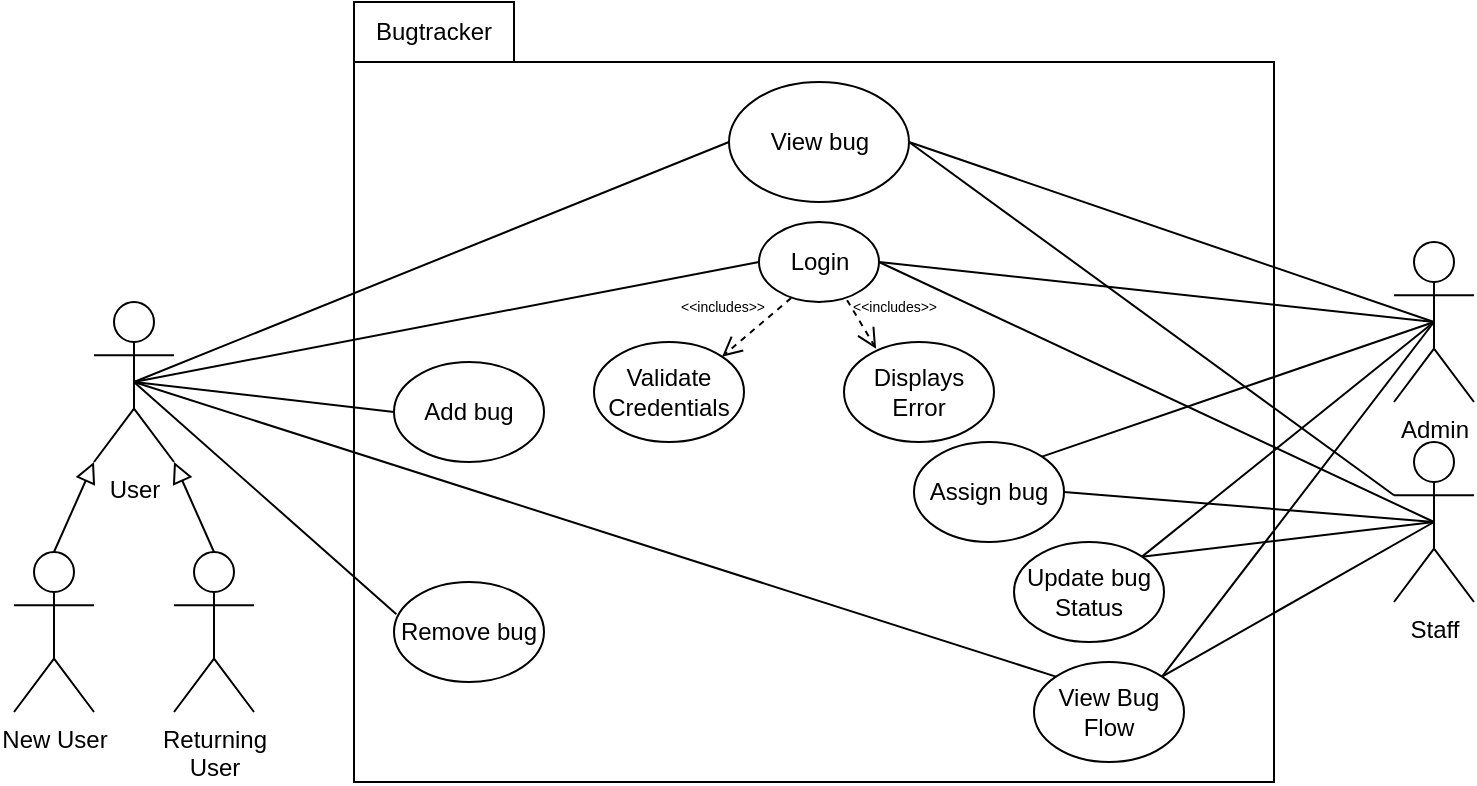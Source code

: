 <mxfile version="14.8.0" type="device"><diagram id="htUOql4fmRfIhIsS9D7E" name="Page-1"><mxGraphModel dx="1038" dy="547" grid="1" gridSize="10" guides="1" tooltips="1" connect="1" arrows="1" fold="1" page="1" pageScale="1" pageWidth="850" pageHeight="1100" math="0" shadow="0"><root><mxCell id="0"/><mxCell id="1" parent="0"/><mxCell id="-09R4YyhZi9bOKs-OK6l-1" value="" style="shape=folder;fontStyle=1;tabWidth=80;tabHeight=30;tabPosition=left;html=1;boundedLbl=1;" parent="1" vertex="1"><mxGeometry x="240" y="80" width="460" height="390" as="geometry"/></mxCell><mxCell id="-09R4YyhZi9bOKs-OK6l-2" value="Bugtracker" style="text;html=1;strokeColor=none;fillColor=none;align=center;verticalAlign=middle;whiteSpace=wrap;rounded=0;" parent="1" vertex="1"><mxGeometry x="240" y="80" width="80" height="30" as="geometry"/></mxCell><mxCell id="-09R4YyhZi9bOKs-OK6l-3" value="User" style="shape=umlActor;verticalLabelPosition=bottom;verticalAlign=top;html=1;outlineConnect=0;" parent="1" vertex="1"><mxGeometry x="110" y="230" width="40" height="80" as="geometry"/></mxCell><mxCell id="-09R4YyhZi9bOKs-OK6l-6" value="Admin" style="shape=umlActor;verticalLabelPosition=bottom;verticalAlign=top;html=1;outlineConnect=0;" parent="1" vertex="1"><mxGeometry x="760" y="200" width="40" height="80" as="geometry"/></mxCell><mxCell id="-09R4YyhZi9bOKs-OK6l-9" value="View bug" style="ellipse;whiteSpace=wrap;html=1;" parent="1" vertex="1"><mxGeometry x="427.5" y="120" width="90" height="60" as="geometry"/></mxCell><mxCell id="-09R4YyhZi9bOKs-OK6l-10" value="Add bug" style="ellipse;whiteSpace=wrap;html=1;" parent="1" vertex="1"><mxGeometry x="260" y="260" width="75" height="50" as="geometry"/></mxCell><mxCell id="-09R4YyhZi9bOKs-OK6l-14" value="" style="endArrow=none;html=1;entryX=0;entryY=0.5;entryDx=0;entryDy=0;exitX=0.5;exitY=0.5;exitDx=0;exitDy=0;exitPerimeter=0;" parent="1" source="-09R4YyhZi9bOKs-OK6l-3" target="-09R4YyhZi9bOKs-OK6l-9" edge="1"><mxGeometry width="50" height="50" relative="1" as="geometry"><mxPoint x="95" y="160" as="sourcePoint"/><mxPoint x="390.28" y="100" as="targetPoint"/></mxGeometry></mxCell><mxCell id="-09R4YyhZi9bOKs-OK6l-15" value="" style="endArrow=none;html=1;entryX=0;entryY=0.5;entryDx=0;entryDy=0;exitX=0.5;exitY=0.5;exitDx=0;exitDy=0;exitPerimeter=0;" parent="1" source="-09R4YyhZi9bOKs-OK6l-3" target="-09R4YyhZi9bOKs-OK6l-10" edge="1"><mxGeometry width="50" height="50" relative="1" as="geometry"><mxPoint x="105" y="170" as="sourcePoint"/><mxPoint x="400.28" y="110" as="targetPoint"/></mxGeometry></mxCell><mxCell id="-09R4YyhZi9bOKs-OK6l-16" value="Login" style="ellipse;whiteSpace=wrap;html=1;" parent="1" vertex="1"><mxGeometry x="442.5" y="190" width="60" height="40" as="geometry"/></mxCell><mxCell id="-09R4YyhZi9bOKs-OK6l-19" value="" style="endArrow=none;html=1;entryX=1;entryY=0.5;entryDx=0;entryDy=0;exitX=0.5;exitY=0.5;exitDx=0;exitDy=0;exitPerimeter=0;" parent="1" source="-09R4YyhZi9bOKs-OK6l-6" target="-09R4YyhZi9bOKs-OK6l-9" edge="1"><mxGeometry width="50" height="50" relative="1" as="geometry"><mxPoint x="660" y="160" as="sourcePoint"/><mxPoint x="480.28" y="100" as="targetPoint"/></mxGeometry></mxCell><mxCell id="-09R4YyhZi9bOKs-OK6l-20" value="Remove bug" style="ellipse;whiteSpace=wrap;html=1;" parent="1" vertex="1"><mxGeometry x="260" y="370" width="75" height="50" as="geometry"/></mxCell><mxCell id="-09R4YyhZi9bOKs-OK6l-22" value="" style="endArrow=none;html=1;entryX=0.016;entryY=0.323;entryDx=0;entryDy=0;exitX=0.5;exitY=0.5;exitDx=0;exitDy=0;exitPerimeter=0;entryPerimeter=0;" parent="1" source="-09R4YyhZi9bOKs-OK6l-3" target="-09R4YyhZi9bOKs-OK6l-20" edge="1"><mxGeometry width="50" height="50" relative="1" as="geometry"><mxPoint x="180" y="255" as="sourcePoint"/><mxPoint x="320" y="255" as="targetPoint"/></mxGeometry></mxCell><mxCell id="-09R4YyhZi9bOKs-OK6l-26" value="Assign bug" style="ellipse;whiteSpace=wrap;html=1;" parent="1" vertex="1"><mxGeometry x="520" y="300" width="75" height="50" as="geometry"/></mxCell><mxCell id="-09R4YyhZi9bOKs-OK6l-28" value="Update bug&lt;br&gt;Status" style="ellipse;whiteSpace=wrap;html=1;" parent="1" vertex="1"><mxGeometry x="570" y="350" width="75" height="50" as="geometry"/></mxCell><mxCell id="-09R4YyhZi9bOKs-OK6l-32" value="" style="endArrow=none;html=1;entryX=1;entryY=0;entryDx=0;entryDy=0;exitX=0.5;exitY=0.5;exitDx=0;exitDy=0;exitPerimeter=0;" parent="1" source="-09R4YyhZi9bOKs-OK6l-6" target="-09R4YyhZi9bOKs-OK6l-26" edge="1"><mxGeometry width="50" height="50" relative="1" as="geometry"><mxPoint x="680" y="260" as="sourcePoint"/><mxPoint x="480" y="170" as="targetPoint"/></mxGeometry></mxCell><mxCell id="-09R4YyhZi9bOKs-OK6l-33" value="" style="endArrow=none;html=1;entryX=1;entryY=0;entryDx=0;entryDy=0;exitX=0.5;exitY=0.5;exitDx=0;exitDy=0;exitPerimeter=0;" parent="1" source="-09R4YyhZi9bOKs-OK6l-6" target="-09R4YyhZi9bOKs-OK6l-28" edge="1"><mxGeometry width="50" height="50" relative="1" as="geometry"><mxPoint x="680" y="260" as="sourcePoint"/><mxPoint x="560" y="250" as="targetPoint"/></mxGeometry></mxCell><mxCell id="-09R4YyhZi9bOKs-OK6l-35" value="" style="endArrow=none;html=1;entryX=1;entryY=0.5;entryDx=0;entryDy=0;exitX=0.5;exitY=0.5;exitDx=0;exitDy=0;exitPerimeter=0;" parent="1" source="-09R4YyhZi9bOKs-OK6l-6" target="-09R4YyhZi9bOKs-OK6l-16" edge="1"><mxGeometry width="50" height="50" relative="1" as="geometry"><mxPoint x="730" y="330" as="sourcePoint"/><mxPoint x="600" y="320" as="targetPoint"/></mxGeometry></mxCell><mxCell id="-09R4YyhZi9bOKs-OK6l-36" value="" style="endArrow=none;html=1;entryX=0;entryY=0.5;entryDx=0;entryDy=0;exitX=0.5;exitY=0.5;exitDx=0;exitDy=0;exitPerimeter=0;" parent="1" source="-09R4YyhZi9bOKs-OK6l-3" target="-09R4YyhZi9bOKs-OK6l-16" edge="1"><mxGeometry width="50" height="50" relative="1" as="geometry"><mxPoint x="150" y="245" as="sourcePoint"/><mxPoint x="280" y="290" as="targetPoint"/></mxGeometry></mxCell><mxCell id="-09R4YyhZi9bOKs-OK6l-37" value="Validate&lt;br&gt;Credentials" style="ellipse;whiteSpace=wrap;html=1;" parent="1" vertex="1"><mxGeometry x="360" y="250" width="75" height="50" as="geometry"/></mxCell><mxCell id="-09R4YyhZi9bOKs-OK6l-38" value="Displays Error" style="ellipse;whiteSpace=wrap;html=1;" parent="1" vertex="1"><mxGeometry x="485" y="250" width="75" height="50" as="geometry"/></mxCell><mxCell id="-09R4YyhZi9bOKs-OK6l-39" value="&lt;font style=&quot;font-size: 7px&quot;&gt;&amp;lt;&amp;lt;includes&amp;gt;&amp;gt;&lt;/font&gt;" style="endArrow=open;startArrow=none;endFill=0;startFill=0;endSize=8;html=1;verticalAlign=bottom;dashed=1;labelBackgroundColor=none;exitX=0.268;exitY=0.95;exitDx=0;exitDy=0;entryX=1;entryY=0;entryDx=0;entryDy=0;exitPerimeter=0;" parent="1" source="-09R4YyhZi9bOKs-OK6l-16" target="-09R4YyhZi9bOKs-OK6l-37" edge="1"><mxGeometry x="0.505" y="-13" width="160" relative="1" as="geometry"><mxPoint x="330" y="300" as="sourcePoint"/><mxPoint x="490" y="300" as="targetPoint"/><mxPoint as="offset"/></mxGeometry></mxCell><mxCell id="-09R4YyhZi9bOKs-OK6l-40" value="&lt;font style=&quot;font-size: 7px&quot;&gt;&amp;lt;&amp;lt;includes&amp;gt;&amp;gt;&lt;/font&gt;" style="endArrow=open;startArrow=none;endFill=0;startFill=0;endSize=8;html=1;verticalAlign=bottom;dashed=1;labelBackgroundColor=none;exitX=0.734;exitY=0.977;exitDx=0;exitDy=0;entryX=0.214;entryY=0.067;entryDx=0;entryDy=0;exitPerimeter=0;entryPerimeter=0;" parent="1" source="-09R4YyhZi9bOKs-OK6l-16" target="-09R4YyhZi9bOKs-OK6l-38" edge="1"><mxGeometry x="0.514" y="15" width="160" relative="1" as="geometry"><mxPoint x="408.9" y="250.12" as="sourcePoint"/><mxPoint x="373.8" y="271.4" as="targetPoint"/><mxPoint as="offset"/></mxGeometry></mxCell><mxCell id="-09R4YyhZi9bOKs-OK6l-41" value="Returning&lt;br&gt;User" style="shape=umlActor;verticalLabelPosition=bottom;verticalAlign=top;html=1;outlineConnect=0;" parent="1" vertex="1"><mxGeometry x="150" y="355" width="40" height="80" as="geometry"/></mxCell><mxCell id="-09R4YyhZi9bOKs-OK6l-42" value="New User" style="shape=umlActor;verticalLabelPosition=bottom;verticalAlign=top;html=1;outlineConnect=0;" parent="1" vertex="1"><mxGeometry x="70" y="355" width="40" height="80" as="geometry"/></mxCell><mxCell id="-09R4YyhZi9bOKs-OK6l-51" value="" style="endArrow=block;html=1;rounded=0;align=center;verticalAlign=bottom;endFill=0;labelBackgroundColor=none;endSize=8;exitX=0.5;exitY=0;exitDx=0;exitDy=0;exitPerimeter=0;entryX=0;entryY=1;entryDx=0;entryDy=0;entryPerimeter=0;" parent="1" source="-09R4YyhZi9bOKs-OK6l-42" target="-09R4YyhZi9bOKs-OK6l-3" edge="1"><mxGeometry relative="1" as="geometry"><mxPoint x="350" y="345" as="sourcePoint"/><mxPoint x="510" y="345" as="targetPoint"/></mxGeometry></mxCell><mxCell id="-09R4YyhZi9bOKs-OK6l-52" value="" style="resizable=0;html=1;align=center;verticalAlign=top;labelBackgroundColor=none;" parent="-09R4YyhZi9bOKs-OK6l-51" connectable="0" vertex="1"><mxGeometry relative="1" as="geometry"/></mxCell><mxCell id="-09R4YyhZi9bOKs-OK6l-53" value="" style="endArrow=block;html=1;rounded=0;align=center;verticalAlign=bottom;endFill=0;labelBackgroundColor=none;endSize=8;exitX=0.5;exitY=0;exitDx=0;exitDy=0;exitPerimeter=0;entryX=1;entryY=1;entryDx=0;entryDy=0;entryPerimeter=0;" parent="1" source="-09R4YyhZi9bOKs-OK6l-41" target="-09R4YyhZi9bOKs-OK6l-3" edge="1"><mxGeometry relative="1" as="geometry"><mxPoint x="100" y="385" as="sourcePoint"/><mxPoint x="122.222" y="335" as="targetPoint"/></mxGeometry></mxCell><mxCell id="-09R4YyhZi9bOKs-OK6l-54" value="" style="resizable=0;html=1;align=center;verticalAlign=top;labelBackgroundColor=none;" parent="-09R4YyhZi9bOKs-OK6l-53" connectable="0" vertex="1"><mxGeometry relative="1" as="geometry"/></mxCell><mxCell id="FVWjczqrurYDu4uLLO4q-3" value="Staff" style="shape=umlActor;verticalLabelPosition=bottom;verticalAlign=top;html=1;outlineConnect=0;" parent="1" vertex="1"><mxGeometry x="760" y="300" width="40" height="80" as="geometry"/></mxCell><mxCell id="FVWjczqrurYDu4uLLO4q-4" value="View Bug Flow" style="ellipse;whiteSpace=wrap;html=1;" parent="1" vertex="1"><mxGeometry x="580" y="410" width="75" height="50" as="geometry"/></mxCell><mxCell id="FVWjczqrurYDu4uLLO4q-5" value="" style="endArrow=none;html=1;entryX=1;entryY=0;entryDx=0;entryDy=0;exitX=0.5;exitY=0.5;exitDx=0;exitDy=0;exitPerimeter=0;" parent="1" source="-09R4YyhZi9bOKs-OK6l-6" target="FVWjczqrurYDu4uLLO4q-4" edge="1"><mxGeometry width="50" height="50" relative="1" as="geometry"><mxPoint x="730" y="240" as="sourcePoint"/><mxPoint x="574.017" y="357.322" as="targetPoint"/></mxGeometry></mxCell><mxCell id="FVWjczqrurYDu4uLLO4q-6" value="" style="endArrow=none;html=1;entryX=1;entryY=0;entryDx=0;entryDy=0;exitX=0.5;exitY=0.5;exitDx=0;exitDy=0;exitPerimeter=0;" parent="1" source="FVWjczqrurYDu4uLLO4q-3" target="FVWjczqrurYDu4uLLO4q-4" edge="1"><mxGeometry width="50" height="50" relative="1" as="geometry"><mxPoint x="730" y="240" as="sourcePoint"/><mxPoint x="574.017" y="417.322" as="targetPoint"/></mxGeometry></mxCell><mxCell id="FVWjczqrurYDu4uLLO4q-8" value="" style="endArrow=none;html=1;entryX=1;entryY=0.5;entryDx=0;entryDy=0;exitX=0;exitY=0.333;exitDx=0;exitDy=0;exitPerimeter=0;" parent="1" source="FVWjczqrurYDu4uLLO4q-3" target="-09R4YyhZi9bOKs-OK6l-9" edge="1"><mxGeometry width="50" height="50" relative="1" as="geometry"><mxPoint x="750" y="260" as="sourcePoint"/><mxPoint x="594.017" y="437.322" as="targetPoint"/></mxGeometry></mxCell><mxCell id="FVWjczqrurYDu4uLLO4q-10" value="" style="endArrow=none;html=1;entryX=1;entryY=0.5;entryDx=0;entryDy=0;exitX=0.5;exitY=0.5;exitDx=0;exitDy=0;exitPerimeter=0;" parent="1" source="FVWjczqrurYDu4uLLO4q-3" target="-09R4YyhZi9bOKs-OK6l-16" edge="1"><mxGeometry width="50" height="50" relative="1" as="geometry"><mxPoint x="800" y="170" as="sourcePoint"/><mxPoint x="465.28" y="220" as="targetPoint"/></mxGeometry></mxCell><mxCell id="FVWjczqrurYDu4uLLO4q-11" value="" style="endArrow=none;html=1;entryX=1;entryY=0.5;entryDx=0;entryDy=0;exitX=0.5;exitY=0.5;exitDx=0;exitDy=0;exitPerimeter=0;" parent="1" source="FVWjczqrurYDu4uLLO4q-3" target="-09R4YyhZi9bOKs-OK6l-26" edge="1"><mxGeometry width="50" height="50" relative="1" as="geometry"><mxPoint x="800" y="270" as="sourcePoint"/><mxPoint x="685" y="425.0" as="targetPoint"/></mxGeometry></mxCell><mxCell id="FVWjczqrurYDu4uLLO4q-13" value="" style="endArrow=none;html=1;entryX=0;entryY=0;entryDx=0;entryDy=0;exitX=0.5;exitY=0.5;exitDx=0;exitDy=0;exitPerimeter=0;" parent="1" source="-09R4YyhZi9bOKs-OK6l-3" target="FVWjczqrurYDu4uLLO4q-4" edge="1"><mxGeometry width="50" height="50" relative="1" as="geometry"><mxPoint x="140" y="295" as="sourcePoint"/><mxPoint x="270.0" y="375" as="targetPoint"/></mxGeometry></mxCell><mxCell id="ziejeEV7vy1O_SJKDLVi-1" value="" style="endArrow=none;html=1;entryX=1;entryY=0;entryDx=0;entryDy=0;exitX=0.5;exitY=0.5;exitDx=0;exitDy=0;exitPerimeter=0;" edge="1" parent="1" source="FVWjczqrurYDu4uLLO4q-3" target="-09R4YyhZi9bOKs-OK6l-28"><mxGeometry width="50" height="50" relative="1" as="geometry"><mxPoint x="790" y="350" as="sourcePoint"/><mxPoint x="653.838" y="427.204" as="targetPoint"/></mxGeometry></mxCell></root></mxGraphModel></diagram></mxfile>